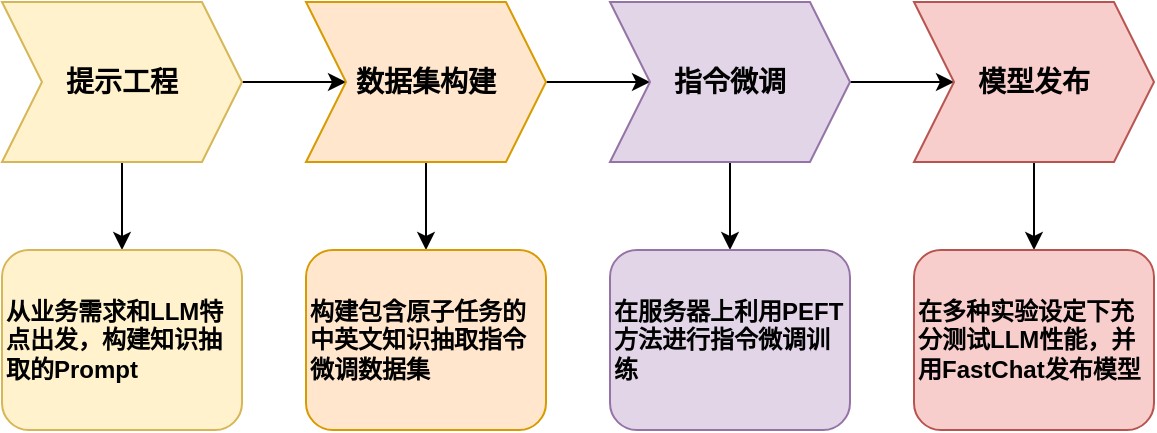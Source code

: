 <mxfile version="23.1.5" type="github">
  <diagram name="第 1 页" id="bwos8VebtCxdZY15tWJo">
    <mxGraphModel dx="1002" dy="569" grid="0" gridSize="10" guides="1" tooltips="1" connect="1" arrows="1" fold="1" page="0" pageScale="1" pageWidth="827" pageHeight="1169" math="0" shadow="0">
      <root>
        <mxCell id="0" />
        <mxCell id="1" parent="0" />
        <mxCell id="pSoo9dvZVhWbjHIKry5y-7" style="edgeStyle=orthogonalEdgeStyle;rounded=0;orthogonalLoop=1;jettySize=auto;html=1;exitX=1;exitY=0.5;exitDx=0;exitDy=0;entryX=0;entryY=0.5;entryDx=0;entryDy=0;" edge="1" parent="1" source="pSoo9dvZVhWbjHIKry5y-3" target="pSoo9dvZVhWbjHIKry5y-4">
          <mxGeometry relative="1" as="geometry" />
        </mxCell>
        <mxCell id="pSoo9dvZVhWbjHIKry5y-11" value="" style="edgeStyle=orthogonalEdgeStyle;rounded=0;orthogonalLoop=1;jettySize=auto;html=1;" edge="1" parent="1" source="pSoo9dvZVhWbjHIKry5y-3" target="pSoo9dvZVhWbjHIKry5y-10">
          <mxGeometry relative="1" as="geometry" />
        </mxCell>
        <mxCell id="pSoo9dvZVhWbjHIKry5y-3" value="&lt;b&gt;&lt;font style=&quot;font-size: 14px;&quot;&gt;提示工程&lt;/font&gt;&lt;/b&gt;" style="shape=step;perimeter=stepPerimeter;whiteSpace=wrap;html=1;fixedSize=1;fillColor=#fff2cc;strokeColor=#d6b656;" vertex="1" parent="1">
          <mxGeometry x="126" y="171" width="120" height="80" as="geometry" />
        </mxCell>
        <mxCell id="pSoo9dvZVhWbjHIKry5y-8" style="edgeStyle=orthogonalEdgeStyle;rounded=0;orthogonalLoop=1;jettySize=auto;html=1;exitX=1;exitY=0.5;exitDx=0;exitDy=0;" edge="1" parent="1" source="pSoo9dvZVhWbjHIKry5y-4" target="pSoo9dvZVhWbjHIKry5y-5">
          <mxGeometry relative="1" as="geometry" />
        </mxCell>
        <mxCell id="pSoo9dvZVhWbjHIKry5y-13" value="" style="edgeStyle=orthogonalEdgeStyle;rounded=0;orthogonalLoop=1;jettySize=auto;html=1;" edge="1" parent="1" source="pSoo9dvZVhWbjHIKry5y-4" target="pSoo9dvZVhWbjHIKry5y-12">
          <mxGeometry relative="1" as="geometry" />
        </mxCell>
        <mxCell id="pSoo9dvZVhWbjHIKry5y-4" value="&lt;font style=&quot;font-size: 14px;&quot;&gt;&lt;b&gt;数据集构建&lt;/b&gt;&lt;/font&gt;" style="shape=step;perimeter=stepPerimeter;whiteSpace=wrap;html=1;fixedSize=1;fillColor=#ffe6cc;strokeColor=#d79b00;" vertex="1" parent="1">
          <mxGeometry x="278" y="171" width="120" height="80" as="geometry" />
        </mxCell>
        <mxCell id="pSoo9dvZVhWbjHIKry5y-9" style="edgeStyle=orthogonalEdgeStyle;rounded=0;orthogonalLoop=1;jettySize=auto;html=1;exitX=1;exitY=0.5;exitDx=0;exitDy=0;" edge="1" parent="1" source="pSoo9dvZVhWbjHIKry5y-5" target="pSoo9dvZVhWbjHIKry5y-6">
          <mxGeometry relative="1" as="geometry" />
        </mxCell>
        <mxCell id="pSoo9dvZVhWbjHIKry5y-15" value="" style="edgeStyle=orthogonalEdgeStyle;rounded=0;orthogonalLoop=1;jettySize=auto;html=1;" edge="1" parent="1" source="pSoo9dvZVhWbjHIKry5y-5" target="pSoo9dvZVhWbjHIKry5y-14">
          <mxGeometry relative="1" as="geometry" />
        </mxCell>
        <mxCell id="pSoo9dvZVhWbjHIKry5y-5" value="&lt;font style=&quot;font-size: 14px;&quot;&gt;&lt;b&gt;指令微调&lt;/b&gt;&lt;/font&gt;" style="shape=step;perimeter=stepPerimeter;whiteSpace=wrap;html=1;fixedSize=1;fillColor=#e1d5e7;strokeColor=#9673a6;" vertex="1" parent="1">
          <mxGeometry x="430" y="171" width="120" height="80" as="geometry" />
        </mxCell>
        <mxCell id="pSoo9dvZVhWbjHIKry5y-17" value="" style="edgeStyle=orthogonalEdgeStyle;rounded=0;orthogonalLoop=1;jettySize=auto;html=1;" edge="1" parent="1" source="pSoo9dvZVhWbjHIKry5y-6" target="pSoo9dvZVhWbjHIKry5y-16">
          <mxGeometry relative="1" as="geometry" />
        </mxCell>
        <mxCell id="pSoo9dvZVhWbjHIKry5y-6" value="&lt;font style=&quot;font-size: 14px;&quot;&gt;&lt;b&gt;模型发布&lt;/b&gt;&lt;/font&gt;" style="shape=step;perimeter=stepPerimeter;whiteSpace=wrap;html=1;fixedSize=1;fillColor=#f8cecc;strokeColor=#b85450;" vertex="1" parent="1">
          <mxGeometry x="582" y="171" width="120" height="80" as="geometry" />
        </mxCell>
        <mxCell id="pSoo9dvZVhWbjHIKry5y-10" value="&lt;b&gt;从业务需求和LLM特点出发，构建知识抽取的Prompt&lt;/b&gt;" style="rounded=1;whiteSpace=wrap;html=1;fillColor=#fff2cc;strokeColor=#d6b656;align=left;" vertex="1" parent="1">
          <mxGeometry x="126" y="295" width="120" height="90" as="geometry" />
        </mxCell>
        <mxCell id="pSoo9dvZVhWbjHIKry5y-12" value="&lt;b&gt;构建包含原子任务的中英文知识抽取指令微调数据集&lt;/b&gt;" style="rounded=1;whiteSpace=wrap;html=1;fillColor=#ffe6cc;strokeColor=#d79b00;align=left;" vertex="1" parent="1">
          <mxGeometry x="278" y="295" width="120" height="90" as="geometry" />
        </mxCell>
        <mxCell id="pSoo9dvZVhWbjHIKry5y-14" value="&lt;b&gt;在服务器上利用PEFT方法进行指令微调训练&lt;/b&gt;" style="rounded=1;whiteSpace=wrap;html=1;fillColor=#e1d5e7;strokeColor=#9673a6;align=left;" vertex="1" parent="1">
          <mxGeometry x="430" y="295" width="120" height="90" as="geometry" />
        </mxCell>
        <mxCell id="pSoo9dvZVhWbjHIKry5y-16" value="&lt;b&gt;在多种实验设定下充分测试LLM性能，并用FastChat发布模型&lt;/b&gt;" style="rounded=1;whiteSpace=wrap;html=1;fillColor=#f8cecc;strokeColor=#b85450;align=left;" vertex="1" parent="1">
          <mxGeometry x="582" y="295" width="120" height="90" as="geometry" />
        </mxCell>
      </root>
    </mxGraphModel>
  </diagram>
</mxfile>
